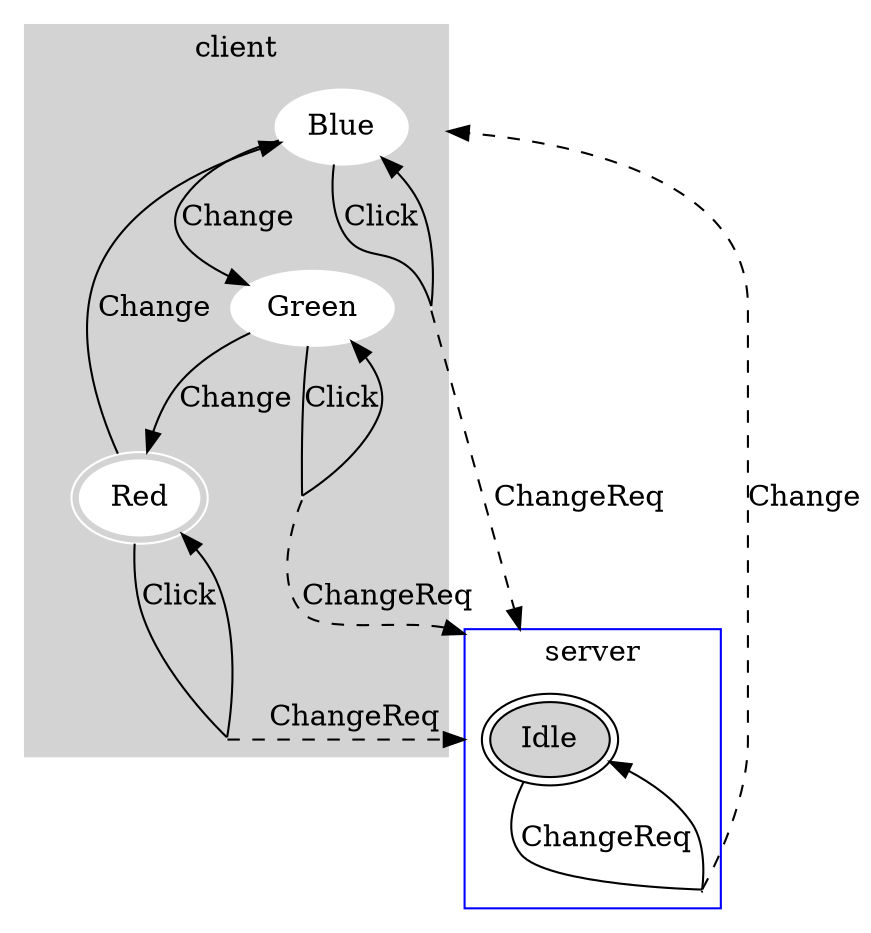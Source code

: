 digraph G {
        compound=true;
	subgraph cluster_0 {
		style=filled;
		color=lightgrey;
		node [style=filled,color=white];
		Blue->Green [label="Change"];
		Blue->fakeBlueBlue [label="Click",arrowhead=none];
		fakeBlueBlue [shape=point, width=0, height=0];
		fakeBlueBlue->Blue;

		Green->Red [label="Change"];
		Green->fakeGreenGreen [label="Click",arrowhead=none];
		fakeGreenGreen [shape=point, width=0, height=0];
		fakeGreenGreen->Green;

		Red->Blue [label="Change"];
		Red->fakeRedRed [label="Click",arrowhead=none];
		fakeRedRed [shape=point, width=0, height=0];
		fakeRedRed->Red;


		label = "client";
	}

	subgraph cluster_1 {
		node [style=filled];
		Idle->fakeIdleIdle [label="ChangeReq",arrowhead=none];
		fakeIdleIdle [shape=point, width=0, height=0];
		fakeIdleIdle->Idle;


		label = "server";
		color=blue
	}
	fakeBlueBlue->Idle [label="ChangeReq",lhead=cluster_1,style=dashed];
	fakeGreenGreen->Idle [label="ChangeReq",lhead=cluster_1,style=dashed];
	fakeRedRed->Idle [label="ChangeReq",lhead=cluster_1,style=dashed];
	fakeIdleIdle->Blue[label="Change",lhead=cluster_0,style=dashed];

Red[peripheries=2];
Idle[peripheries=2];

}
